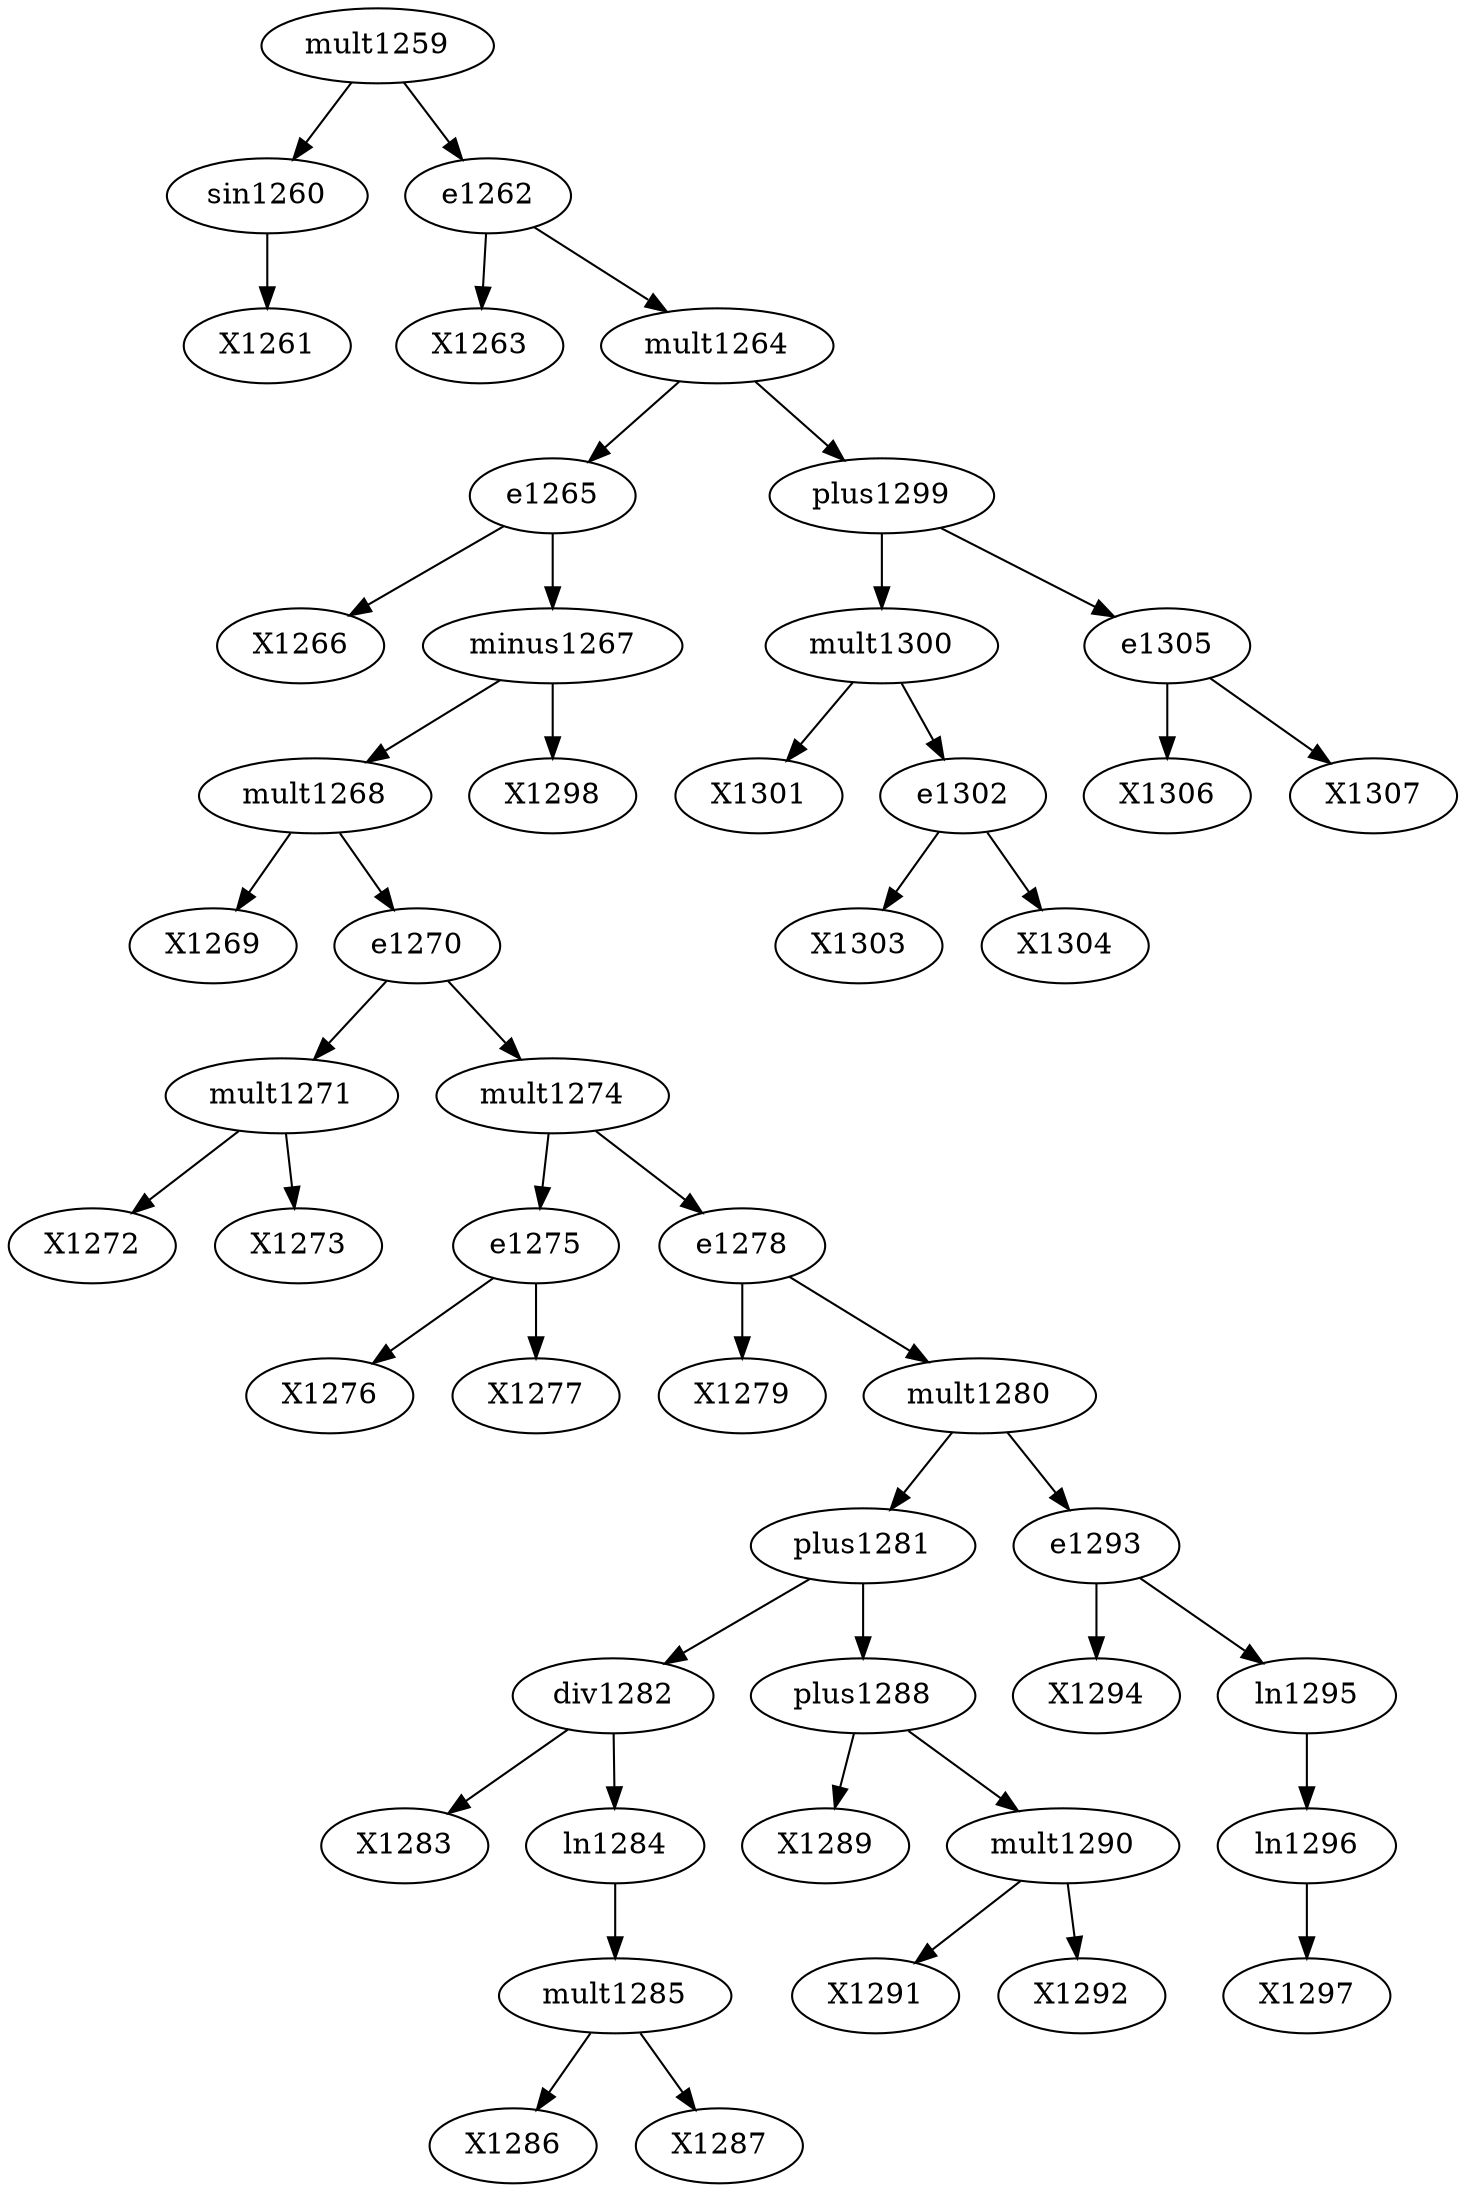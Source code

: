 digraph T {
	sin1260 -> X1261
	mult1259 -> sin1260
	e1262 -> X1263
	e1265 -> X1266
	mult1268 -> X1269
	mult1271 -> X1272
	mult1271 -> X1273
	e1270 -> mult1271
	e1275 -> X1276
	e1275 -> X1277
	mult1274 -> e1275
	e1278 -> X1279
	div1282 -> X1283
	mult1285 -> X1286
	mult1285 -> X1287
	ln1284 -> mult1285
	div1282 -> ln1284
	plus1281 -> div1282
	plus1288 -> X1289
	mult1290 -> X1291
	mult1290 -> X1292
	plus1288 -> mult1290
	plus1281 -> plus1288
	mult1280 -> plus1281
	e1293 -> X1294
	ln1296 -> X1297
	ln1295 -> ln1296
	e1293 -> ln1295
	mult1280 -> e1293
	e1278 -> mult1280
	mult1274 -> e1278
	e1270 -> mult1274
	mult1268 -> e1270
	minus1267 -> mult1268
	minus1267 -> X1298
	e1265 -> minus1267
	mult1264 -> e1265
	mult1300 -> X1301
	e1302 -> X1303
	e1302 -> X1304
	mult1300 -> e1302
	plus1299 -> mult1300
	e1305 -> X1306
	e1305 -> X1307
	plus1299 -> e1305
	mult1264 -> plus1299
	e1262 -> mult1264
	mult1259 -> e1262
}
